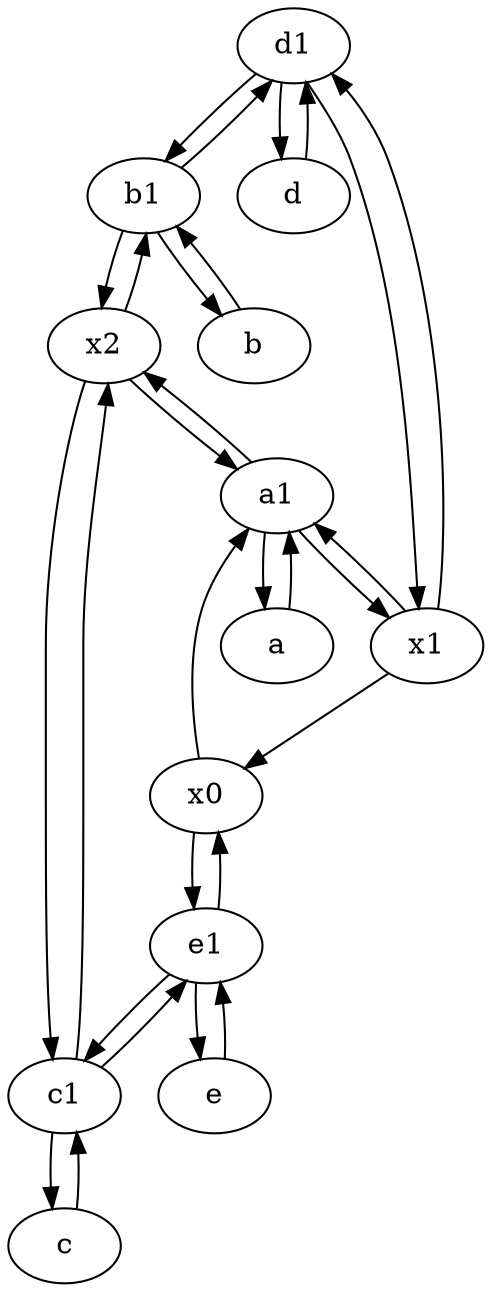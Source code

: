 digraph  {
	d1 [pos="25,30!"];
	b1 [pos="45,20!"];
	d [pos="20,30!"];
	x1;
	b [pos="50,20!"];
	c [pos="20,10!"];
	e1 [pos="25,45!"];
	e [pos="30,50!"];
	a [pos="40,10!"];
	x2;
	c1 [pos="30,15!"];
	a1 [pos="40,15!"];
	x0;
	c1 -> e1;
	d1 -> d;
	e1 -> c1;
	x2 -> a1;
	a1 -> a;
	a -> a1;
	b1 -> d1;
	c1 -> c;
	c -> c1;
	d1 -> x1;
	e1 -> e;
	e -> e1;
	x2 -> b1;
	x2 -> c1;
	e1 -> x0;
	b1 -> x2;
	a1 -> x1;
	d1 -> b1;
	b -> b1;
	x0 -> e1;
	x1 -> d1;
	d -> d1;
	a1 -> x2;
	c1 -> x2;
	x1 -> x0;
	x0 -> a1;
	x1 -> a1;
	b1 -> b;

	}